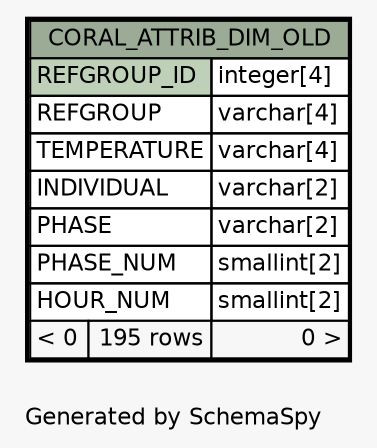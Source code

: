 // dot 2.38.0 on Windows 10 10.0
// SchemaSpy rev Unknown
digraph "oneDegreeRelationshipsDiagram" {
  graph [
    rankdir="RL"
    bgcolor="#f7f7f7"
    label="\nGenerated by SchemaSpy"
    labeljust="l"
    nodesep="0.18"
    ranksep="0.46"
    fontname="Helvetica"
    fontsize="11"
  ];
  node [
    fontname="Helvetica"
    fontsize="11"
    shape="plaintext"
  ];
  edge [
    arrowsize="0.8"
  ];
  "CORAL_ATTRIB_DIM_OLD" [
    label=<
    <TABLE BORDER="2" CELLBORDER="1" CELLSPACING="0" BGCOLOR="#ffffff">
      <TR><TD COLSPAN="3" BGCOLOR="#9bab96" ALIGN="CENTER">CORAL_ATTRIB_DIM_OLD</TD></TR>
      <TR><TD PORT="REFGROUP_ID" COLSPAN="2" BGCOLOR="#bed1b8" ALIGN="LEFT">REFGROUP_ID</TD><TD PORT="REFGROUP_ID.type" ALIGN="LEFT">integer[4]</TD></TR>
      <TR><TD PORT="REFGROUP" COLSPAN="2" ALIGN="LEFT">REFGROUP</TD><TD PORT="REFGROUP.type" ALIGN="LEFT">varchar[4]</TD></TR>
      <TR><TD PORT="TEMPERATURE" COLSPAN="2" ALIGN="LEFT">TEMPERATURE</TD><TD PORT="TEMPERATURE.type" ALIGN="LEFT">varchar[4]</TD></TR>
      <TR><TD PORT="INDIVIDUAL" COLSPAN="2" ALIGN="LEFT">INDIVIDUAL</TD><TD PORT="INDIVIDUAL.type" ALIGN="LEFT">varchar[2]</TD></TR>
      <TR><TD PORT="PHASE" COLSPAN="2" ALIGN="LEFT">PHASE</TD><TD PORT="PHASE.type" ALIGN="LEFT">varchar[2]</TD></TR>
      <TR><TD PORT="PHASE_NUM" COLSPAN="2" ALIGN="LEFT">PHASE_NUM</TD><TD PORT="PHASE_NUM.type" ALIGN="LEFT">smallint[2]</TD></TR>
      <TR><TD PORT="HOUR_NUM" COLSPAN="2" ALIGN="LEFT">HOUR_NUM</TD><TD PORT="HOUR_NUM.type" ALIGN="LEFT">smallint[2]</TD></TR>
      <TR><TD ALIGN="LEFT" BGCOLOR="#f7f7f7">&lt; 0</TD><TD ALIGN="RIGHT" BGCOLOR="#f7f7f7">195 rows</TD><TD ALIGN="RIGHT" BGCOLOR="#f7f7f7">0 &gt;</TD></TR>
    </TABLE>>
    URL="CORAL_ATTRIB_DIM_OLD.html"
    tooltip="CORAL_ATTRIB_DIM_OLD"
  ];
}
